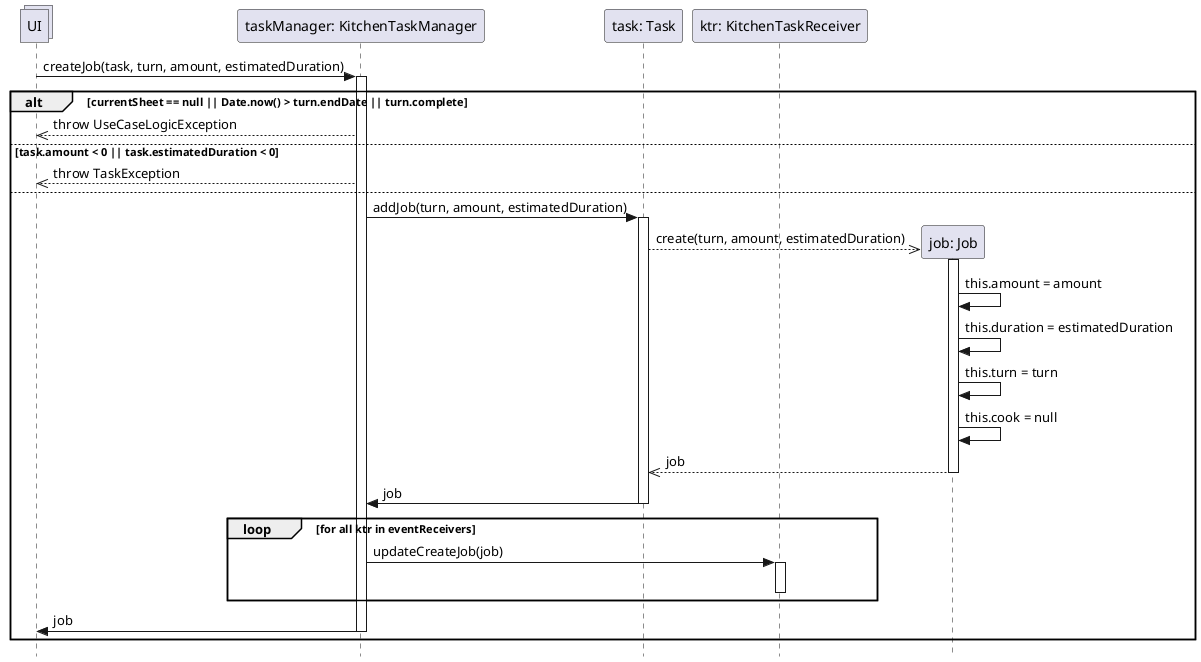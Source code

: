 @startuml Operazione 6
skinparam Style strictuml

collections UI

participant "taskManager: KitchenTaskManager" as tm
UI -> tm: createJob(task, turn, amount, estimatedDuration)
activate tm

participant "task: Task" as task
participant "ktr: KitchenTaskReceiver" as ktr

alt currentSheet == null || Date.now() > turn.endDate || turn.complete
    UI <<-- tm: throw UseCaseLogicException
else task.amount < 0 || task.estimatedDuration < 0
    UI <<-- tm: throw TaskException
else

    tm -> task: addJob(turn, amount, estimatedDuration)
    activate task

    participant "job: Job" as job
    task -->> job**: create(turn, amount, estimatedDuration)

    activate job
        job -> job: this.amount = amount
        job -> job: this.duration = estimatedDuration
        job -> job: this.turn = turn
        job -> job: this.cook = null

    return job

    tm <- task: job
    deactivate task

    loop for all ktr in eventReceivers
        tm -> ktr : updateCreateJob(job)
        activate ktr
        deactivate ktr
    end

    UI <- tm: job
    deactivate tm
    
end

@enduml